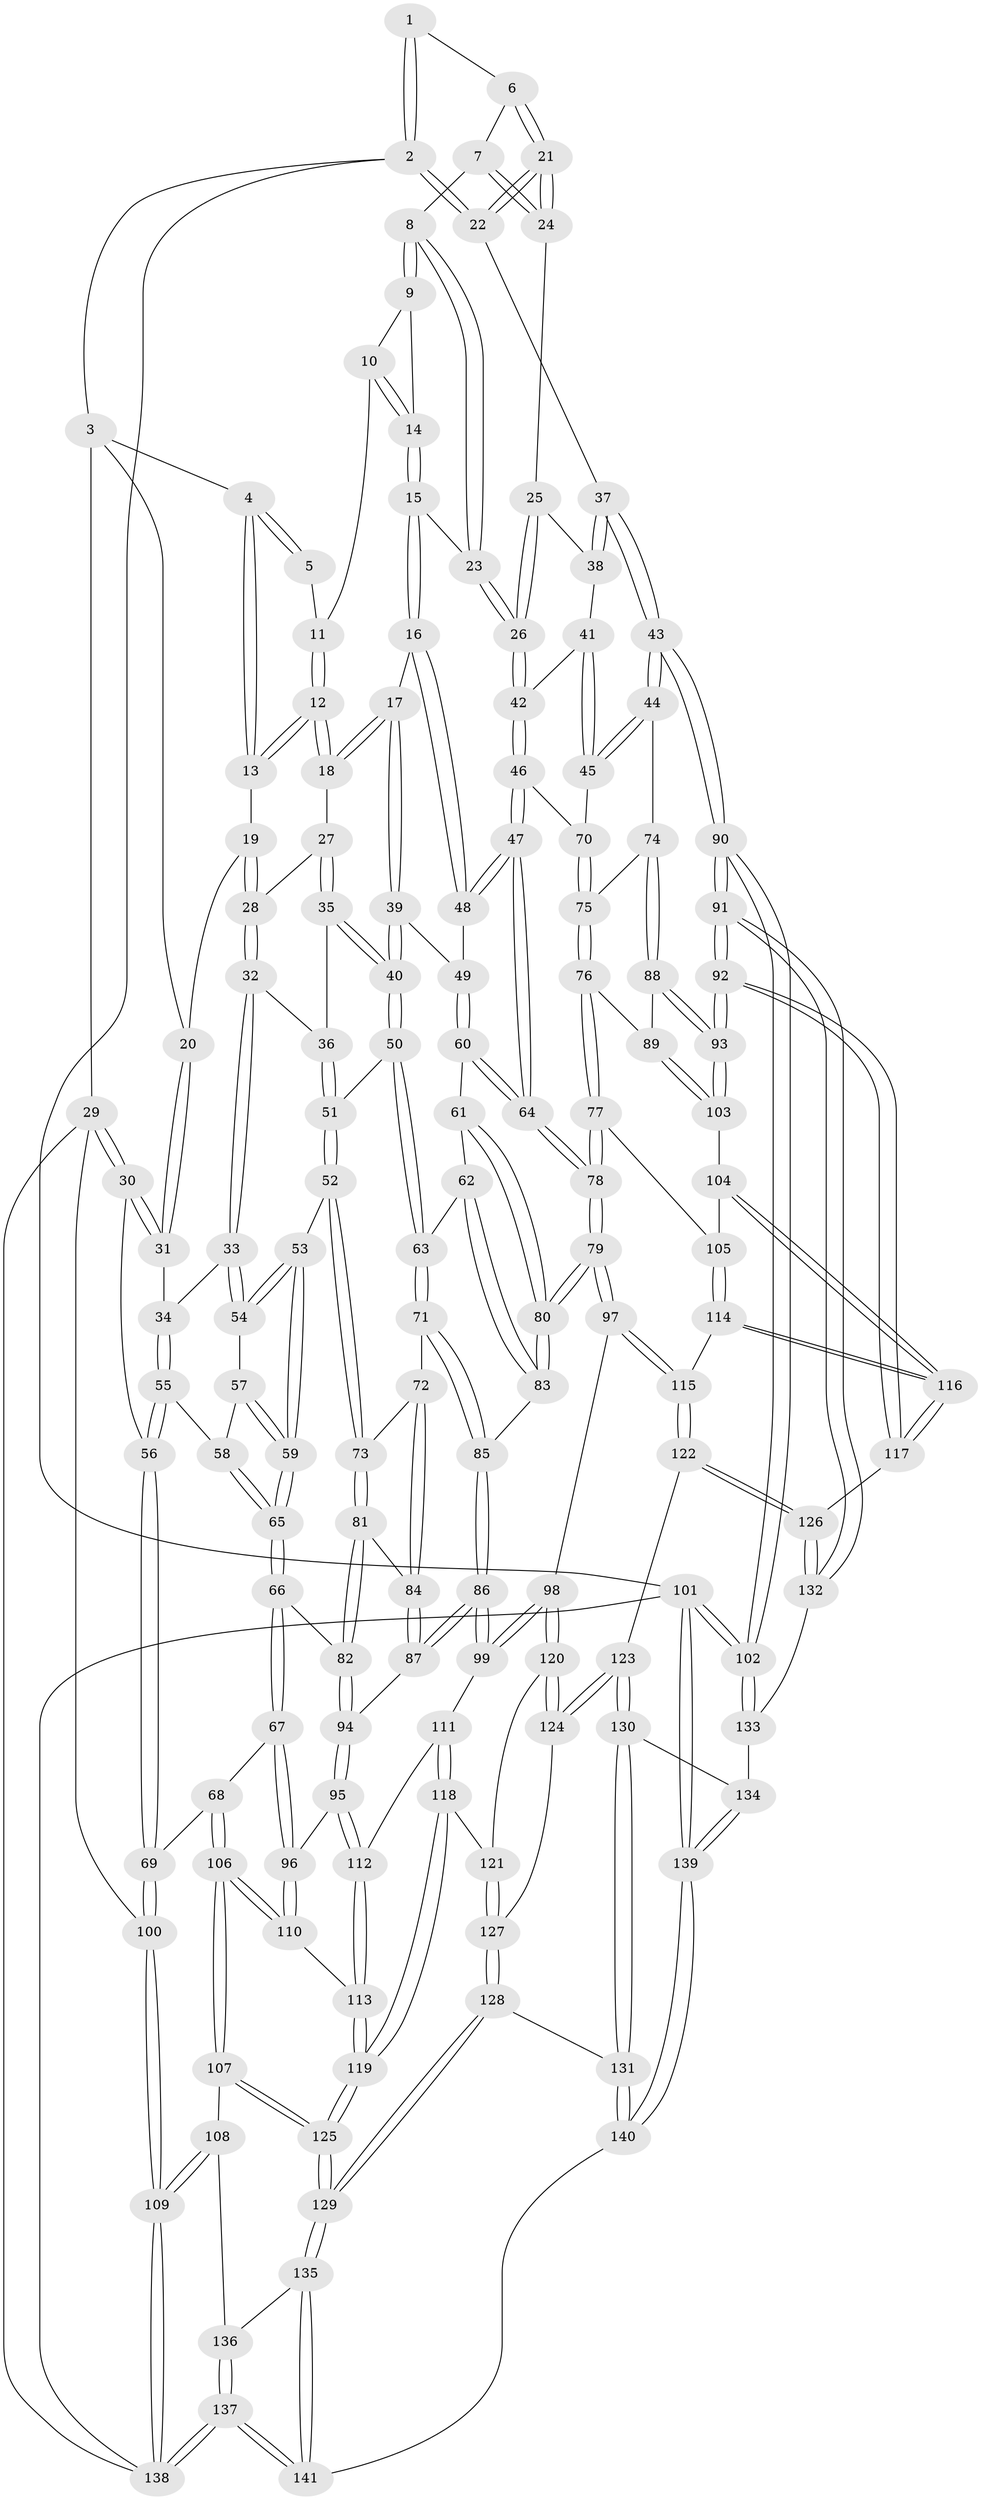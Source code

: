 // Generated by graph-tools (version 1.1) at 2025/38/03/09/25 02:38:48]
// undirected, 141 vertices, 349 edges
graph export_dot {
graph [start="1"]
  node [color=gray90,style=filled];
  1 [pos="+0.8775222584502679+0"];
  2 [pos="+1+0"];
  3 [pos="+0.21750379887731547+0"];
  4 [pos="+0.4836102848873612+0"];
  5 [pos="+0.6176029594079083+0"];
  6 [pos="+0.8818245654196025+0.03245628886276531"];
  7 [pos="+0.8630042338901616+0.0651501780652841"];
  8 [pos="+0.8606201950450727+0.06606982284819793"];
  9 [pos="+0.8320678748947224+0.05837723064862208"];
  10 [pos="+0.6911121103142304+0"];
  11 [pos="+0.6402159468652335+0"];
  12 [pos="+0.6125844616748072+0.18145363340640666"];
  13 [pos="+0.47716162269519313+0"];
  14 [pos="+0.7249263999347508+0.07592454865672472"];
  15 [pos="+0.7264738905650974+0.189213075840333"];
  16 [pos="+0.7248906791759383+0.1899206436418348"];
  17 [pos="+0.6174524413707659+0.19093716240989023"];
  18 [pos="+0.61321518954083+0.18608273671333955"];
  19 [pos="+0.44831626730126484+0.10445148193572153"];
  20 [pos="+0.2004648565117436+0.015031942034756598"];
  21 [pos="+1+0.10415093251386918"];
  22 [pos="+1+0.10863496153248443"];
  23 [pos="+0.7504635478740654+0.19103422238481746"];
  24 [pos="+0.9146523573953302+0.14732192224705926"];
  25 [pos="+0.8871746516344469+0.21237931870205584"];
  26 [pos="+0.8031459660154411+0.22080061028576795"];
  27 [pos="+0.4520564479747282+0.15011756365452464"];
  28 [pos="+0.4433820352908533+0.14420139562507725"];
  29 [pos="+0+0.2970626373786749"];
  30 [pos="+0+0.29923661986434535"];
  31 [pos="+0.188199244469303+0.144092902569082"];
  32 [pos="+0.3086250740954958+0.20471293472635096"];
  33 [pos="+0.27958171085029637+0.20423333452339595"];
  34 [pos="+0.24475347615185303+0.1876351887934095"];
  35 [pos="+0.48190136043481663+0.27759951502841396"];
  36 [pos="+0.3816842155976156+0.2692891856074346"];
  37 [pos="+1+0.24858962532491138"];
  38 [pos="+0.9129242034685381+0.2375575643684204"];
  39 [pos="+0.5989917771017108+0.23497168613313077"];
  40 [pos="+0.5145114407918636+0.30798995523283795"];
  41 [pos="+0.9124794188439217+0.2501534787138335"];
  42 [pos="+0.8244284824658823+0.3388436054395336"];
  43 [pos="+1+0.32805600945646024"];
  44 [pos="+1+0.3870018818975556"];
  45 [pos="+0.9246177682859649+0.3540644621262905"];
  46 [pos="+0.8258698919979319+0.36480902135853144"];
  47 [pos="+0.7694217809394766+0.391382127252668"];
  48 [pos="+0.7167403230111907+0.3142058212191619"];
  49 [pos="+0.6421289458272434+0.33646360300333544"];
  50 [pos="+0.5075452946802019+0.35510593879160407"];
  51 [pos="+0.4098004047374001+0.3529574807316321"];
  52 [pos="+0.351192853604397+0.40770639535737996"];
  53 [pos="+0.346523918263524+0.4075059688702883"];
  54 [pos="+0.2832293155355956+0.2270777013549212"];
  55 [pos="+0.20166317049843258+0.36187377119342906"];
  56 [pos="+0.07927158754920303+0.4358994178640795"];
  57 [pos="+0.2615910707871721+0.35656681190871914"];
  58 [pos="+0.2204410457256013+0.3706858894200409"];
  59 [pos="+0.30479949886171076+0.4298143756624325"];
  60 [pos="+0.626551991873182+0.3920148135282412"];
  61 [pos="+0.6124503774525235+0.3962996609475683"];
  62 [pos="+0.5510653771281222+0.4043292589239934"];
  63 [pos="+0.527971299701134+0.40026668131211224"];
  64 [pos="+0.7342503907114392+0.4452526748798923"];
  65 [pos="+0.278299220572612+0.4551236805033849"];
  66 [pos="+0.2629232504883969+0.479711961420438"];
  67 [pos="+0.22113137347646697+0.5079141977352883"];
  68 [pos="+0.1582315949957793+0.5282827904788411"];
  69 [pos="+0.13983342959703965+0.5164340413663688"];
  70 [pos="+0.8343066876158012+0.3671737698055279"];
  71 [pos="+0.5236672827451446+0.4068316713324913"];
  72 [pos="+0.4802574020685263+0.433618459906079"];
  73 [pos="+0.37187893163271546+0.4259844220337318"];
  74 [pos="+0.9470812935664297+0.46240685991176395"];
  75 [pos="+0.8799738047267557+0.46618589991918846"];
  76 [pos="+0.8106203802147806+0.549149349157652"];
  77 [pos="+0.743696903527179+0.557062181561163"];
  78 [pos="+0.7407442623441777+0.5565980972118171"];
  79 [pos="+0.7052017582830329+0.5828427660866365"];
  80 [pos="+0.631261377841661+0.5193804989692795"];
  81 [pos="+0.3938415895648946+0.4791612643507312"];
  82 [pos="+0.3546919991216244+0.5300836931935483"];
  83 [pos="+0.6003677528365712+0.5024007343914315"];
  84 [pos="+0.44042407697231534+0.5032151467493908"];
  85 [pos="+0.5264230208365053+0.522526019676073"];
  86 [pos="+0.500402960096184+0.582404236083344"];
  87 [pos="+0.45993187035481964+0.5698577959366367"];
  88 [pos="+0.958889881090103+0.5787093068716638"];
  89 [pos="+0.8460657379615103+0.5612424575028067"];
  90 [pos="+1+0.7606720614078237"];
  91 [pos="+1+0.7308468242753424"];
  92 [pos="+1+0.719400605650669"];
  93 [pos="+1+0.7129587931732845"];
  94 [pos="+0.38410815653176217+0.5941791792848384"];
  95 [pos="+0.37779750733128786+0.6020085534802896"];
  96 [pos="+0.3504739001136464+0.6205519191554895"];
  97 [pos="+0.6748089963021134+0.6265353951442875"];
  98 [pos="+0.6092262901897247+0.6521721042074278"];
  99 [pos="+0.5399292249502191+0.6287929495195285"];
  100 [pos="+0+0.8165551339199837"];
  101 [pos="+1+1"];
  102 [pos="+1+1"];
  103 [pos="+0.8854067318547483+0.6782793676273441"];
  104 [pos="+0.8555465118551759+0.682210566244323"];
  105 [pos="+0.8255678418881759+0.6588066247712161"];
  106 [pos="+0.18617270227861296+0.7008826293196069"];
  107 [pos="+0.17004395757843574+0.7546892521774328"];
  108 [pos="+0.11453337342249753+0.7905691794592601"];
  109 [pos="+0+0.8341125434499324"];
  110 [pos="+0.3378373769098714+0.640800289227159"];
  111 [pos="+0.4831979642438077+0.6800931945447194"];
  112 [pos="+0.42856860737401675+0.6749620745177928"];
  113 [pos="+0.3804355258604017+0.7296814027772248"];
  114 [pos="+0.7740855992866452+0.7422083036730106"];
  115 [pos="+0.7352183170243974+0.7285784635293399"];
  116 [pos="+0.8132934889227224+0.7625612743985964"];
  117 [pos="+0.8256779343299134+0.7802445923229337"];
  118 [pos="+0.4469356084786179+0.7853632331460542"];
  119 [pos="+0.38854271497348897+0.826011859573439"];
  120 [pos="+0.5945039224409736+0.7183426653021985"];
  121 [pos="+0.5024682685172942+0.7794572377296108"];
  122 [pos="+0.691751130382185+0.8325489391101221"];
  123 [pos="+0.6676569711518656+0.8456032282646258"];
  124 [pos="+0.6208067400852778+0.8225201086061766"];
  125 [pos="+0.37490125423120296+0.848921262114676"];
  126 [pos="+0.8171641639605595+0.863582515840551"];
  127 [pos="+0.5744065104185122+0.8453003267991334"];
  128 [pos="+0.5536065741681617+0.8706985674575689"];
  129 [pos="+0.4064061970464523+0.9717668505684616"];
  130 [pos="+0.6702949648666016+0.9269197485877092"];
  131 [pos="+0.6503651732831985+0.9603575806578717"];
  132 [pos="+0.8262334581631577+0.8816926276819249"];
  133 [pos="+0.8263102059473034+0.8828436631784198"];
  134 [pos="+0.7860235603930831+0.9347184275408484"];
  135 [pos="+0.4036515713795748+1"];
  136 [pos="+0.15275018617973016+0.8851513943680938"];
  137 [pos="+0.1746601264583227+1"];
  138 [pos="+0+1"];
  139 [pos="+0.7838802208883947+1"];
  140 [pos="+0.5700291297799917+1"];
  141 [pos="+0.41702006945448616+1"];
  1 -- 2;
  1 -- 2;
  1 -- 6;
  2 -- 3;
  2 -- 22;
  2 -- 22;
  2 -- 101;
  3 -- 4;
  3 -- 20;
  3 -- 29;
  4 -- 5;
  4 -- 5;
  4 -- 13;
  4 -- 13;
  5 -- 11;
  6 -- 7;
  6 -- 21;
  6 -- 21;
  7 -- 8;
  7 -- 24;
  7 -- 24;
  8 -- 9;
  8 -- 9;
  8 -- 23;
  8 -- 23;
  9 -- 10;
  9 -- 14;
  10 -- 11;
  10 -- 14;
  10 -- 14;
  11 -- 12;
  11 -- 12;
  12 -- 13;
  12 -- 13;
  12 -- 18;
  12 -- 18;
  13 -- 19;
  14 -- 15;
  14 -- 15;
  15 -- 16;
  15 -- 16;
  15 -- 23;
  16 -- 17;
  16 -- 48;
  16 -- 48;
  17 -- 18;
  17 -- 18;
  17 -- 39;
  17 -- 39;
  18 -- 27;
  19 -- 20;
  19 -- 28;
  19 -- 28;
  20 -- 31;
  20 -- 31;
  21 -- 22;
  21 -- 22;
  21 -- 24;
  21 -- 24;
  22 -- 37;
  23 -- 26;
  23 -- 26;
  24 -- 25;
  25 -- 26;
  25 -- 26;
  25 -- 38;
  26 -- 42;
  26 -- 42;
  27 -- 28;
  27 -- 35;
  27 -- 35;
  28 -- 32;
  28 -- 32;
  29 -- 30;
  29 -- 30;
  29 -- 100;
  29 -- 138;
  30 -- 31;
  30 -- 31;
  30 -- 56;
  31 -- 34;
  32 -- 33;
  32 -- 33;
  32 -- 36;
  33 -- 34;
  33 -- 54;
  33 -- 54;
  34 -- 55;
  34 -- 55;
  35 -- 36;
  35 -- 40;
  35 -- 40;
  36 -- 51;
  36 -- 51;
  37 -- 38;
  37 -- 38;
  37 -- 43;
  37 -- 43;
  38 -- 41;
  39 -- 40;
  39 -- 40;
  39 -- 49;
  40 -- 50;
  40 -- 50;
  41 -- 42;
  41 -- 45;
  41 -- 45;
  42 -- 46;
  42 -- 46;
  43 -- 44;
  43 -- 44;
  43 -- 90;
  43 -- 90;
  44 -- 45;
  44 -- 45;
  44 -- 74;
  45 -- 70;
  46 -- 47;
  46 -- 47;
  46 -- 70;
  47 -- 48;
  47 -- 48;
  47 -- 64;
  47 -- 64;
  48 -- 49;
  49 -- 60;
  49 -- 60;
  50 -- 51;
  50 -- 63;
  50 -- 63;
  51 -- 52;
  51 -- 52;
  52 -- 53;
  52 -- 73;
  52 -- 73;
  53 -- 54;
  53 -- 54;
  53 -- 59;
  53 -- 59;
  54 -- 57;
  55 -- 56;
  55 -- 56;
  55 -- 58;
  56 -- 69;
  56 -- 69;
  57 -- 58;
  57 -- 59;
  57 -- 59;
  58 -- 65;
  58 -- 65;
  59 -- 65;
  59 -- 65;
  60 -- 61;
  60 -- 64;
  60 -- 64;
  61 -- 62;
  61 -- 80;
  61 -- 80;
  62 -- 63;
  62 -- 83;
  62 -- 83;
  63 -- 71;
  63 -- 71;
  64 -- 78;
  64 -- 78;
  65 -- 66;
  65 -- 66;
  66 -- 67;
  66 -- 67;
  66 -- 82;
  67 -- 68;
  67 -- 96;
  67 -- 96;
  68 -- 69;
  68 -- 106;
  68 -- 106;
  69 -- 100;
  69 -- 100;
  70 -- 75;
  70 -- 75;
  71 -- 72;
  71 -- 85;
  71 -- 85;
  72 -- 73;
  72 -- 84;
  72 -- 84;
  73 -- 81;
  73 -- 81;
  74 -- 75;
  74 -- 88;
  74 -- 88;
  75 -- 76;
  75 -- 76;
  76 -- 77;
  76 -- 77;
  76 -- 89;
  77 -- 78;
  77 -- 78;
  77 -- 105;
  78 -- 79;
  78 -- 79;
  79 -- 80;
  79 -- 80;
  79 -- 97;
  79 -- 97;
  80 -- 83;
  80 -- 83;
  81 -- 82;
  81 -- 82;
  81 -- 84;
  82 -- 94;
  82 -- 94;
  83 -- 85;
  84 -- 87;
  84 -- 87;
  85 -- 86;
  85 -- 86;
  86 -- 87;
  86 -- 87;
  86 -- 99;
  86 -- 99;
  87 -- 94;
  88 -- 89;
  88 -- 93;
  88 -- 93;
  89 -- 103;
  89 -- 103;
  90 -- 91;
  90 -- 91;
  90 -- 102;
  90 -- 102;
  91 -- 92;
  91 -- 92;
  91 -- 132;
  91 -- 132;
  92 -- 93;
  92 -- 93;
  92 -- 117;
  92 -- 117;
  93 -- 103;
  93 -- 103;
  94 -- 95;
  94 -- 95;
  95 -- 96;
  95 -- 112;
  95 -- 112;
  96 -- 110;
  96 -- 110;
  97 -- 98;
  97 -- 115;
  97 -- 115;
  98 -- 99;
  98 -- 99;
  98 -- 120;
  98 -- 120;
  99 -- 111;
  100 -- 109;
  100 -- 109;
  101 -- 102;
  101 -- 102;
  101 -- 139;
  101 -- 139;
  101 -- 138;
  102 -- 133;
  102 -- 133;
  103 -- 104;
  104 -- 105;
  104 -- 116;
  104 -- 116;
  105 -- 114;
  105 -- 114;
  106 -- 107;
  106 -- 107;
  106 -- 110;
  106 -- 110;
  107 -- 108;
  107 -- 125;
  107 -- 125;
  108 -- 109;
  108 -- 109;
  108 -- 136;
  109 -- 138;
  109 -- 138;
  110 -- 113;
  111 -- 112;
  111 -- 118;
  111 -- 118;
  112 -- 113;
  112 -- 113;
  113 -- 119;
  113 -- 119;
  114 -- 115;
  114 -- 116;
  114 -- 116;
  115 -- 122;
  115 -- 122;
  116 -- 117;
  116 -- 117;
  117 -- 126;
  118 -- 119;
  118 -- 119;
  118 -- 121;
  119 -- 125;
  119 -- 125;
  120 -- 121;
  120 -- 124;
  120 -- 124;
  121 -- 127;
  121 -- 127;
  122 -- 123;
  122 -- 126;
  122 -- 126;
  123 -- 124;
  123 -- 124;
  123 -- 130;
  123 -- 130;
  124 -- 127;
  125 -- 129;
  125 -- 129;
  126 -- 132;
  126 -- 132;
  127 -- 128;
  127 -- 128;
  128 -- 129;
  128 -- 129;
  128 -- 131;
  129 -- 135;
  129 -- 135;
  130 -- 131;
  130 -- 131;
  130 -- 134;
  131 -- 140;
  131 -- 140;
  132 -- 133;
  133 -- 134;
  134 -- 139;
  134 -- 139;
  135 -- 136;
  135 -- 141;
  135 -- 141;
  136 -- 137;
  136 -- 137;
  137 -- 138;
  137 -- 138;
  137 -- 141;
  137 -- 141;
  139 -- 140;
  139 -- 140;
  140 -- 141;
}
